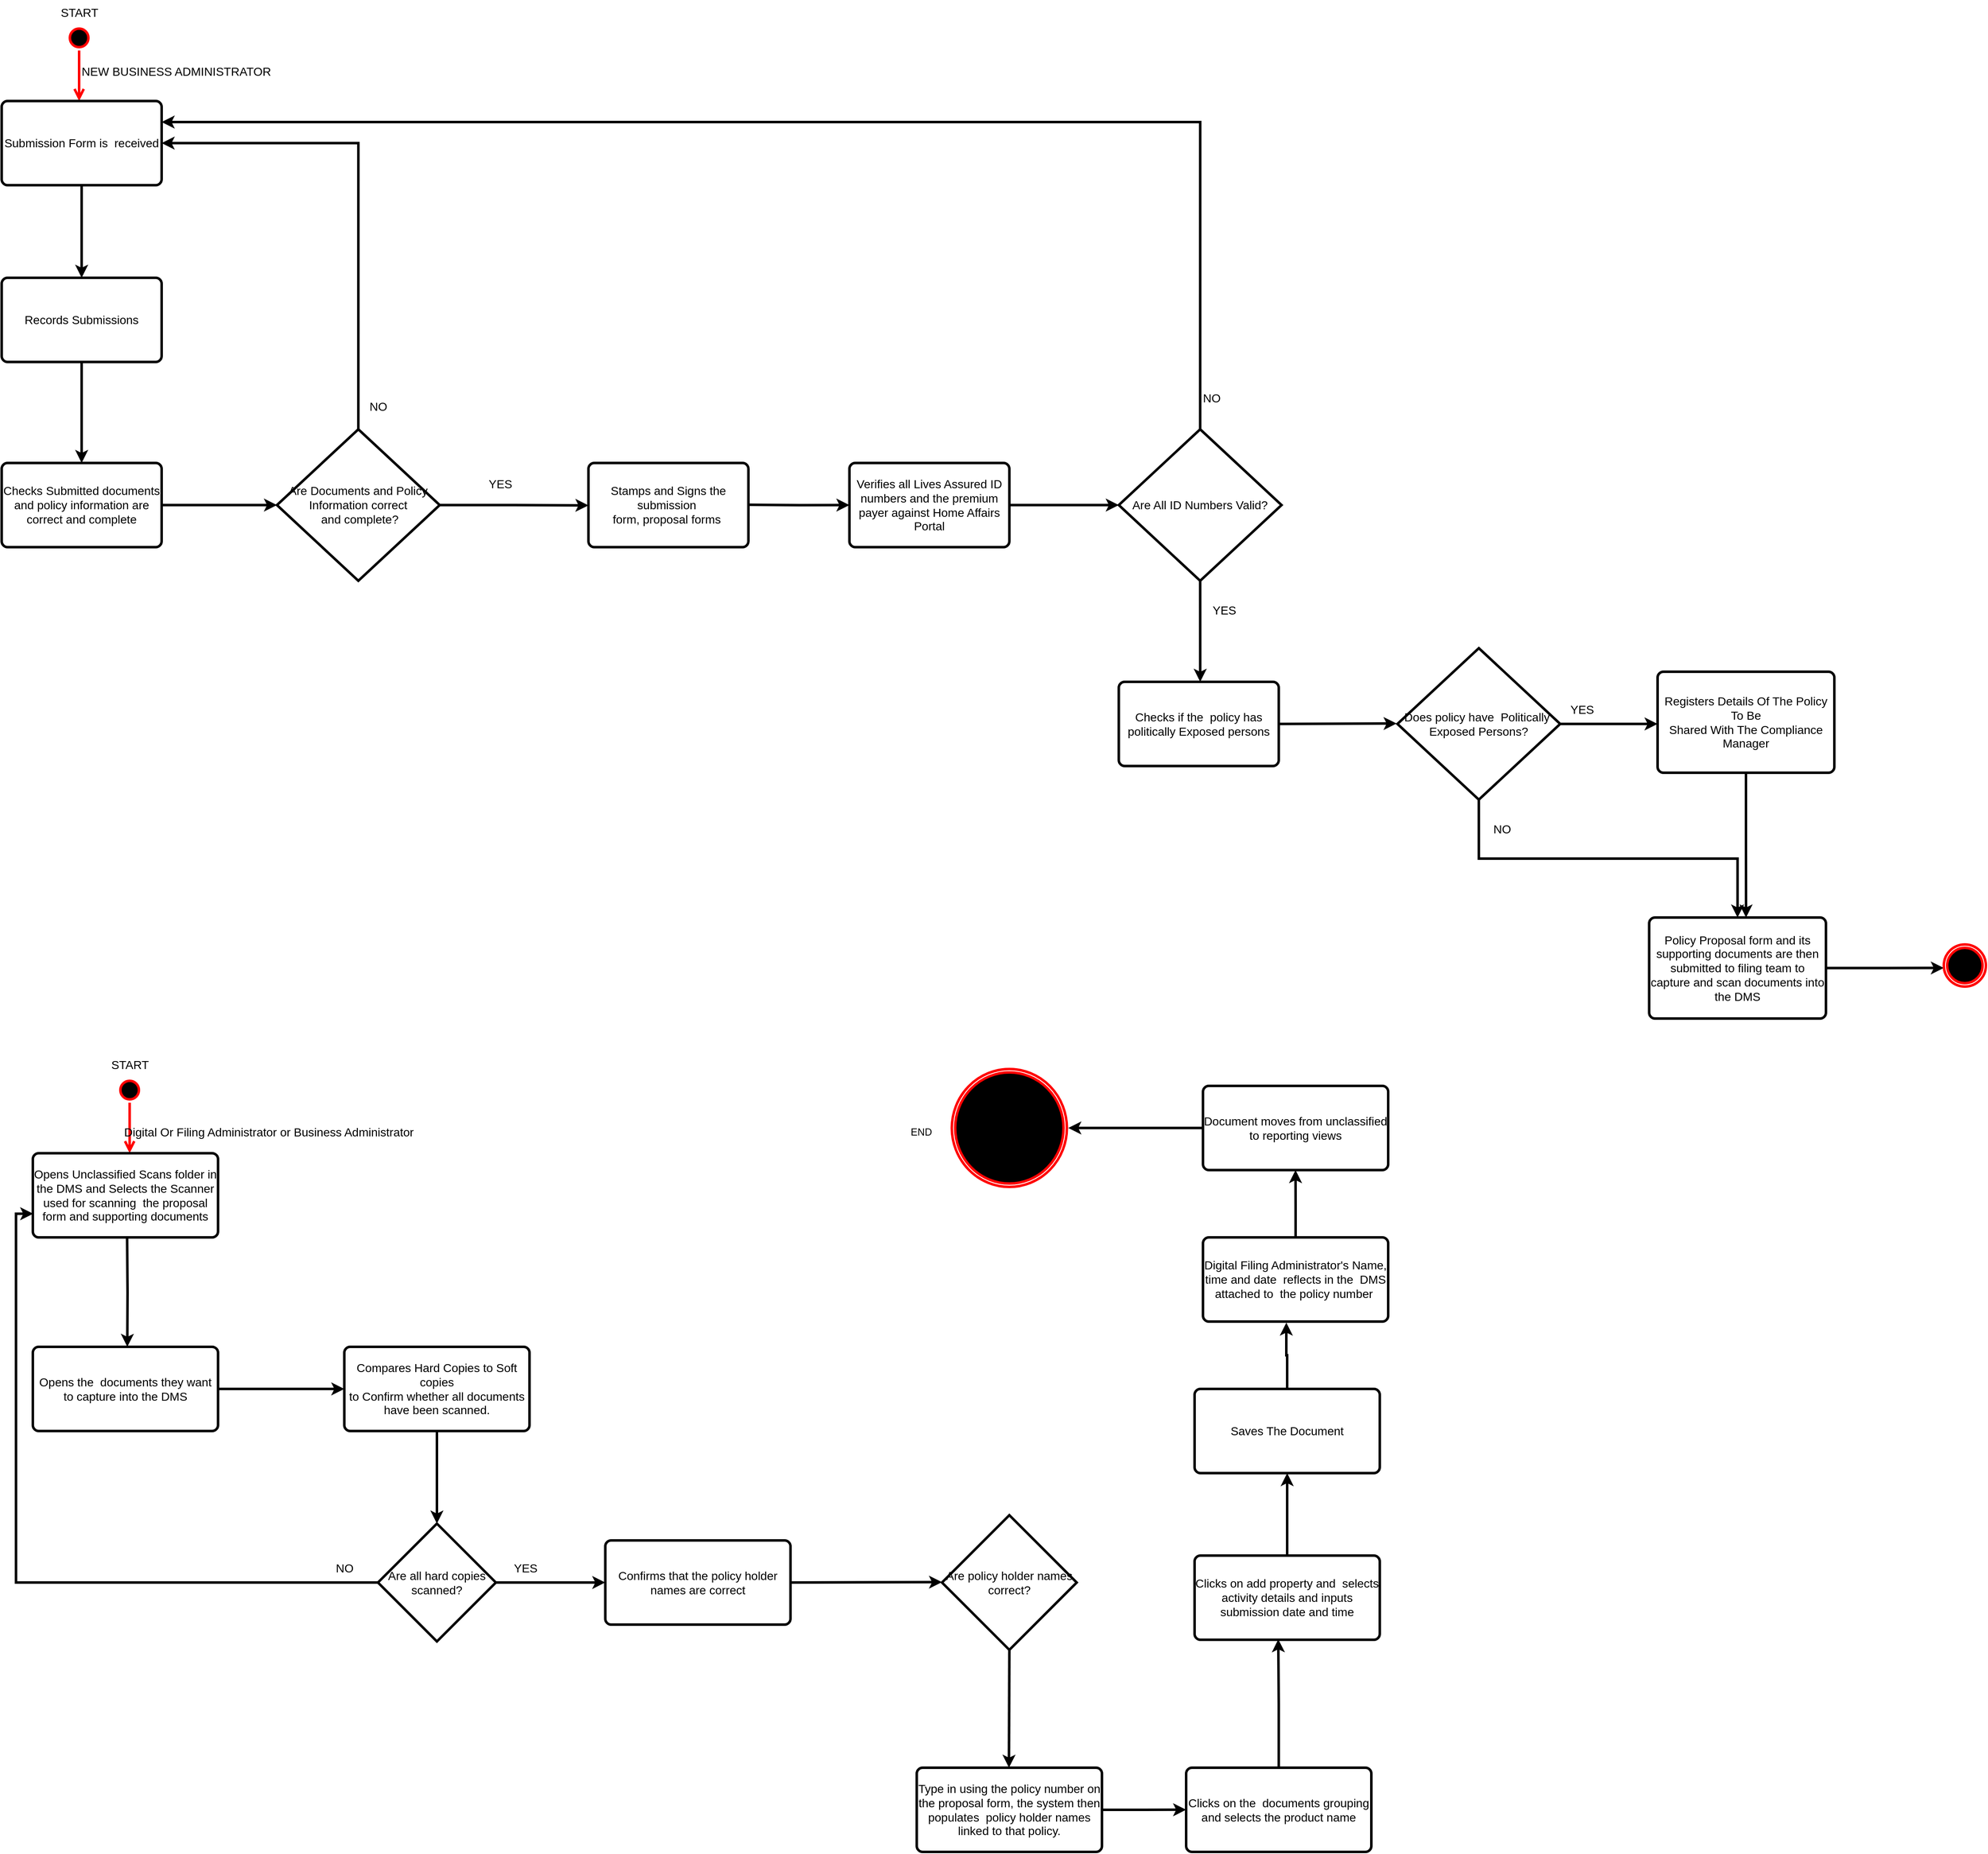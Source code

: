 <mxfile version="24.7.13">
  <diagram name="Page-1" id="kIMUqWYpQiFc0VlccPSC">
    <mxGraphModel dx="2049" dy="1054" grid="1" gridSize="10" guides="1" tooltips="1" connect="1" arrows="1" fold="1" page="1" pageScale="1" pageWidth="3300" pageHeight="4681" math="0" shadow="0">
      <root>
        <mxCell id="0" />
        <mxCell id="1" parent="0" />
        <mxCell id="J4y9EGVyNrogMtyehgwq-1" value="" style="ellipse;html=1;shape=startState;fillColor=#000000;strokeColor=#ff0000;strokeWidth=3;fontSize=14;" parent="1" vertex="1">
          <mxGeometry x="630" y="100" width="30" height="30" as="geometry" />
        </mxCell>
        <mxCell id="J4y9EGVyNrogMtyehgwq-2" value="" style="edgeStyle=orthogonalEdgeStyle;html=1;verticalAlign=bottom;endArrow=open;endSize=8;strokeColor=#ff0000;rounded=0;strokeWidth=3;fontSize=14;" parent="1" source="J4y9EGVyNrogMtyehgwq-1" edge="1">
          <mxGeometry relative="1" as="geometry">
            <mxPoint x="645" y="190" as="targetPoint" />
          </mxGeometry>
        </mxCell>
        <mxCell id="J4y9EGVyNrogMtyehgwq-3" value="START" style="text;html=1;align=center;verticalAlign=middle;resizable=0;points=[];autosize=1;strokeColor=none;fillColor=none;strokeWidth=3;fontSize=14;" parent="1" vertex="1">
          <mxGeometry x="610" y="70" width="70" height="30" as="geometry" />
        </mxCell>
        <mxCell id="J4y9EGVyNrogMtyehgwq-5" value="NEW BUSINESS ADMINISTRATOR" style="text;html=1;align=center;verticalAlign=middle;resizable=0;points=[];autosize=1;strokeColor=none;fillColor=none;strokeWidth=3;fontSize=14;" parent="1" vertex="1">
          <mxGeometry x="635" y="140" width="250" height="30" as="geometry" />
        </mxCell>
        <mxCell id="J4y9EGVyNrogMtyehgwq-8" style="edgeStyle=orthogonalEdgeStyle;rounded=0;orthogonalLoop=1;jettySize=auto;html=1;exitX=0.5;exitY=1;exitDx=0;exitDy=0;strokeWidth=3;fontSize=14;" parent="1" source="J4y9EGVyNrogMtyehgwq-6" edge="1">
          <mxGeometry relative="1" as="geometry">
            <mxPoint x="648" y="400" as="targetPoint" />
          </mxGeometry>
        </mxCell>
        <mxCell id="J4y9EGVyNrogMtyehgwq-6" value="Submission Form is&amp;nbsp; received" style="rounded=1;whiteSpace=wrap;html=1;absoluteArcSize=1;arcSize=14;strokeWidth=3;fontSize=14;" parent="1" vertex="1">
          <mxGeometry x="553" y="190" width="190" height="100" as="geometry" />
        </mxCell>
        <mxCell id="J4y9EGVyNrogMtyehgwq-10" style="edgeStyle=orthogonalEdgeStyle;rounded=0;orthogonalLoop=1;jettySize=auto;html=1;exitX=0.5;exitY=1;exitDx=0;exitDy=0;strokeWidth=3;fontSize=14;" parent="1" source="J4y9EGVyNrogMtyehgwq-9" edge="1">
          <mxGeometry relative="1" as="geometry">
            <mxPoint x="648" y="620" as="targetPoint" />
          </mxGeometry>
        </mxCell>
        <mxCell id="J4y9EGVyNrogMtyehgwq-9" value="Records Submissions" style="rounded=1;whiteSpace=wrap;html=1;absoluteArcSize=1;arcSize=14;strokeWidth=3;fontSize=14;" parent="1" vertex="1">
          <mxGeometry x="553" y="400" width="190" height="100" as="geometry" />
        </mxCell>
        <mxCell id="J4y9EGVyNrogMtyehgwq-12" style="edgeStyle=orthogonalEdgeStyle;rounded=0;orthogonalLoop=1;jettySize=auto;html=1;exitX=1;exitY=0.5;exitDx=0;exitDy=0;strokeWidth=3;fontSize=14;" parent="1" source="J4y9EGVyNrogMtyehgwq-11" edge="1">
          <mxGeometry relative="1" as="geometry">
            <mxPoint x="880" y="670" as="targetPoint" />
          </mxGeometry>
        </mxCell>
        <mxCell id="J4y9EGVyNrogMtyehgwq-11" value="Checks Submitted documents and policy information are correct and complete" style="rounded=1;whiteSpace=wrap;html=1;absoluteArcSize=1;arcSize=14;strokeWidth=3;fontSize=14;" parent="1" vertex="1">
          <mxGeometry x="553" y="620" width="190" height="100" as="geometry" />
        </mxCell>
        <mxCell id="J4y9EGVyNrogMtyehgwq-14" style="edgeStyle=orthogonalEdgeStyle;rounded=0;orthogonalLoop=1;jettySize=auto;html=1;exitX=0.5;exitY=0;exitDx=0;exitDy=0;exitPerimeter=0;entryX=1;entryY=0.5;entryDx=0;entryDy=0;strokeWidth=3;fontSize=14;" parent="1" source="J4y9EGVyNrogMtyehgwq-13" target="J4y9EGVyNrogMtyehgwq-6" edge="1">
          <mxGeometry relative="1" as="geometry" />
        </mxCell>
        <mxCell id="J4y9EGVyNrogMtyehgwq-16" style="edgeStyle=orthogonalEdgeStyle;rounded=0;orthogonalLoop=1;jettySize=auto;html=1;exitX=1;exitY=0.5;exitDx=0;exitDy=0;exitPerimeter=0;strokeWidth=3;fontSize=14;" parent="1" source="J4y9EGVyNrogMtyehgwq-13" edge="1">
          <mxGeometry relative="1" as="geometry">
            <mxPoint x="1250" y="670.368" as="targetPoint" />
          </mxGeometry>
        </mxCell>
        <mxCell id="J4y9EGVyNrogMtyehgwq-13" value="Are Documents and Policy Information correct&lt;br style=&quot;font-size: 14px;&quot;&gt;&amp;nbsp;and complete?" style="strokeWidth=3;html=1;shape=mxgraph.flowchart.decision;whiteSpace=wrap;fontSize=14;" parent="1" vertex="1">
          <mxGeometry x="880" y="580" width="193.33" height="180" as="geometry" />
        </mxCell>
        <mxCell id="J4y9EGVyNrogMtyehgwq-15" value="NO" style="text;html=1;align=center;verticalAlign=middle;resizable=0;points=[];autosize=1;strokeColor=none;fillColor=none;strokeWidth=3;fontSize=14;" parent="1" vertex="1">
          <mxGeometry x="980" y="538" width="40" height="30" as="geometry" />
        </mxCell>
        <mxCell id="J4y9EGVyNrogMtyehgwq-17" value="Stamps and Signs the submission&amp;nbsp;&lt;br style=&quot;font-size: 14px;&quot;&gt;form, proposal forms&amp;nbsp;" style="rounded=1;whiteSpace=wrap;html=1;absoluteArcSize=1;arcSize=14;strokeWidth=3;fontSize=14;" parent="1" vertex="1">
          <mxGeometry x="1250" y="620" width="190" height="100" as="geometry" />
        </mxCell>
        <mxCell id="J4y9EGVyNrogMtyehgwq-19" value="YES" style="text;html=1;align=center;verticalAlign=middle;resizable=0;points=[];autosize=1;strokeColor=none;fillColor=none;strokeWidth=3;fontSize=14;" parent="1" vertex="1">
          <mxGeometry x="1120" y="630" width="50" height="30" as="geometry" />
        </mxCell>
        <mxCell id="J4y9EGVyNrogMtyehgwq-23" style="edgeStyle=orthogonalEdgeStyle;rounded=0;orthogonalLoop=1;jettySize=auto;html=1;exitX=1;exitY=0.5;exitDx=0;exitDy=0;strokeWidth=3;fontSize=14;" parent="1" source="J4y9EGVyNrogMtyehgwq-20" edge="1">
          <mxGeometry relative="1" as="geometry">
            <mxPoint x="1880" y="670" as="targetPoint" />
          </mxGeometry>
        </mxCell>
        <mxCell id="J4y9EGVyNrogMtyehgwq-20" value="Verifies all Lives Assured ID numbers and the premium payer against Home Affairs Portal" style="rounded=1;whiteSpace=wrap;html=1;absoluteArcSize=1;arcSize=14;strokeWidth=3;fontSize=14;" parent="1" vertex="1">
          <mxGeometry x="1560" y="620" width="190" height="100" as="geometry" />
        </mxCell>
        <mxCell id="J4y9EGVyNrogMtyehgwq-21" style="edgeStyle=orthogonalEdgeStyle;rounded=0;orthogonalLoop=1;jettySize=auto;html=1;exitX=1;exitY=0.5;exitDx=0;exitDy=0;exitPerimeter=0;strokeWidth=3;fontSize=14;" parent="1" edge="1">
          <mxGeometry relative="1" as="geometry">
            <mxPoint x="1560" y="670" as="targetPoint" />
            <mxPoint x="1440" y="669.57" as="sourcePoint" />
          </mxGeometry>
        </mxCell>
        <mxCell id="J4y9EGVyNrogMtyehgwq-25" style="edgeStyle=orthogonalEdgeStyle;rounded=0;orthogonalLoop=1;jettySize=auto;html=1;exitX=0.5;exitY=0;exitDx=0;exitDy=0;exitPerimeter=0;entryX=1;entryY=0.25;entryDx=0;entryDy=0;strokeWidth=3;fontSize=14;" parent="1" source="J4y9EGVyNrogMtyehgwq-24" target="J4y9EGVyNrogMtyehgwq-6" edge="1">
          <mxGeometry relative="1" as="geometry" />
        </mxCell>
        <mxCell id="J4y9EGVyNrogMtyehgwq-30" style="edgeStyle=orthogonalEdgeStyle;rounded=0;orthogonalLoop=1;jettySize=auto;html=1;exitX=0.5;exitY=1;exitDx=0;exitDy=0;exitPerimeter=0;strokeWidth=3;fontSize=14;" parent="1" source="J4y9EGVyNrogMtyehgwq-24" target="J4y9EGVyNrogMtyehgwq-27" edge="1">
          <mxGeometry relative="1" as="geometry">
            <Array as="points">
              <mxPoint x="1977" y="840" />
              <mxPoint x="1977" y="840" />
            </Array>
          </mxGeometry>
        </mxCell>
        <mxCell id="J4y9EGVyNrogMtyehgwq-24" value="Are All ID Numbers Valid?" style="strokeWidth=3;html=1;shape=mxgraph.flowchart.decision;whiteSpace=wrap;fontSize=14;" parent="1" vertex="1">
          <mxGeometry x="1880" y="580" width="193.33" height="180" as="geometry" />
        </mxCell>
        <mxCell id="J4y9EGVyNrogMtyehgwq-26" value="NO" style="text;html=1;align=center;verticalAlign=middle;resizable=0;points=[];autosize=1;strokeColor=none;fillColor=none;strokeWidth=3;fontSize=14;" parent="1" vertex="1">
          <mxGeometry x="1970" y="528" width="40" height="30" as="geometry" />
        </mxCell>
        <mxCell id="J4y9EGVyNrogMtyehgwq-32" style="edgeStyle=orthogonalEdgeStyle;rounded=0;orthogonalLoop=1;jettySize=auto;html=1;exitX=1;exitY=0.5;exitDx=0;exitDy=0;strokeWidth=3;fontSize=14;" parent="1" source="J4y9EGVyNrogMtyehgwq-27" edge="1">
          <mxGeometry relative="1" as="geometry">
            <mxPoint x="2210" y="929.5" as="targetPoint" />
          </mxGeometry>
        </mxCell>
        <mxCell id="J4y9EGVyNrogMtyehgwq-27" value="Checks if the&amp;nbsp; policy has politically Exposed persons" style="rounded=1;whiteSpace=wrap;html=1;absoluteArcSize=1;arcSize=14;strokeWidth=3;fontSize=14;" parent="1" vertex="1">
          <mxGeometry x="1880" y="880" width="190" height="100" as="geometry" />
        </mxCell>
        <mxCell id="J4y9EGVyNrogMtyehgwq-31" value="YES" style="text;html=1;align=center;verticalAlign=middle;resizable=0;points=[];autosize=1;strokeColor=none;fillColor=none;strokeWidth=3;fontSize=14;" parent="1" vertex="1">
          <mxGeometry x="1980" y="780" width="50" height="30" as="geometry" />
        </mxCell>
        <mxCell id="J4y9EGVyNrogMtyehgwq-35" style="edgeStyle=orthogonalEdgeStyle;rounded=0;orthogonalLoop=1;jettySize=auto;html=1;exitX=1;exitY=0.5;exitDx=0;exitDy=0;exitPerimeter=0;strokeWidth=3;fontSize=14;" parent="1" source="J4y9EGVyNrogMtyehgwq-34" edge="1">
          <mxGeometry relative="1" as="geometry">
            <mxPoint x="2520" y="930" as="targetPoint" />
          </mxGeometry>
        </mxCell>
        <mxCell id="J4y9EGVyNrogMtyehgwq-42" style="edgeStyle=orthogonalEdgeStyle;rounded=0;orthogonalLoop=1;jettySize=auto;html=1;exitX=0.5;exitY=1;exitDx=0;exitDy=0;exitPerimeter=0;strokeWidth=3;fontSize=14;" parent="1" source="J4y9EGVyNrogMtyehgwq-34" target="J4y9EGVyNrogMtyehgwq-41" edge="1">
          <mxGeometry relative="1" as="geometry" />
        </mxCell>
        <mxCell id="J4y9EGVyNrogMtyehgwq-34" value="Does policy have&amp;nbsp; Politically&amp;nbsp;&lt;br style=&quot;font-size: 14px;&quot;&gt;Exposed Persons?" style="strokeWidth=3;html=1;shape=mxgraph.flowchart.decision;whiteSpace=wrap;fontSize=14;" parent="1" vertex="1">
          <mxGeometry x="2211" y="840" width="193.33" height="180" as="geometry" />
        </mxCell>
        <mxCell id="J4y9EGVyNrogMtyehgwq-37" value="YES" style="text;html=1;align=center;verticalAlign=middle;resizable=0;points=[];autosize=1;strokeColor=none;fillColor=none;strokeWidth=3;fontSize=14;" parent="1" vertex="1">
          <mxGeometry x="2405" y="898" width="50" height="30" as="geometry" />
        </mxCell>
        <mxCell id="J4y9EGVyNrogMtyehgwq-38" value="NO" style="text;html=1;align=center;verticalAlign=middle;resizable=0;points=[];autosize=1;strokeColor=none;fillColor=none;strokeWidth=3;fontSize=14;" parent="1" vertex="1">
          <mxGeometry x="2315" y="1040" width="40" height="30" as="geometry" />
        </mxCell>
        <mxCell id="J4y9EGVyNrogMtyehgwq-40" style="edgeStyle=orthogonalEdgeStyle;rounded=0;orthogonalLoop=1;jettySize=auto;html=1;exitX=0.5;exitY=1;exitDx=0;exitDy=0;strokeWidth=3;fontSize=14;" parent="1" source="J4y9EGVyNrogMtyehgwq-39" edge="1">
          <mxGeometry relative="1" as="geometry">
            <mxPoint x="2625.091" y="1160" as="targetPoint" />
          </mxGeometry>
        </mxCell>
        <mxCell id="J4y9EGVyNrogMtyehgwq-39" value="Registers Details Of The Policy To Be&lt;br style=&quot;font-size: 14px;&quot;&gt;Shared With The Compliance&lt;br style=&quot;font-size: 14px;&quot;&gt;Manager" style="rounded=1;whiteSpace=wrap;html=1;absoluteArcSize=1;arcSize=14;strokeWidth=3;fontSize=14;" parent="1" vertex="1">
          <mxGeometry x="2520" y="868" width="210" height="120" as="geometry" />
        </mxCell>
        <mxCell id="J4y9EGVyNrogMtyehgwq-43" style="edgeStyle=orthogonalEdgeStyle;rounded=0;orthogonalLoop=1;jettySize=auto;html=1;exitX=1;exitY=0.5;exitDx=0;exitDy=0;strokeWidth=3;fontSize=14;" parent="1" source="J4y9EGVyNrogMtyehgwq-41" edge="1">
          <mxGeometry relative="1" as="geometry">
            <mxPoint x="2860" y="1219.909" as="targetPoint" />
          </mxGeometry>
        </mxCell>
        <mxCell id="J4y9EGVyNrogMtyehgwq-41" value="Policy Proposal form and its supporting documents are then submitted to filing team to capture and scan documents into the DMS" style="rounded=1;whiteSpace=wrap;html=1;absoluteArcSize=1;arcSize=14;strokeWidth=3;fontSize=14;" parent="1" vertex="1">
          <mxGeometry x="2510" y="1160" width="210" height="120" as="geometry" />
        </mxCell>
        <mxCell id="J4y9EGVyNrogMtyehgwq-44" value="" style="ellipse;html=1;shape=endState;fillColor=#000000;strokeColor=#ff0000;strokeWidth=3;fontSize=14;" parent="1" vertex="1">
          <mxGeometry x="2860" y="1192" width="50" height="50" as="geometry" />
        </mxCell>
        <mxCell id="-HLSnd7ZOLtT-pq4wLqp-1" value="" style="ellipse;html=1;shape=startState;fillColor=#000000;strokeColor=#ff0000;strokeWidth=3;fontSize=14;" vertex="1" parent="1">
          <mxGeometry x="690" y="1350" width="30" height="30" as="geometry" />
        </mxCell>
        <mxCell id="-HLSnd7ZOLtT-pq4wLqp-2" value="" style="edgeStyle=orthogonalEdgeStyle;html=1;verticalAlign=bottom;endArrow=open;endSize=8;strokeColor=#ff0000;rounded=0;strokeWidth=3;fontSize=14;" edge="1" parent="1" source="-HLSnd7ZOLtT-pq4wLqp-1">
          <mxGeometry relative="1" as="geometry">
            <mxPoint x="705" y="1440" as="targetPoint" />
          </mxGeometry>
        </mxCell>
        <mxCell id="-HLSnd7ZOLtT-pq4wLqp-3" value="START" style="text;html=1;align=center;verticalAlign=middle;resizable=0;points=[];autosize=1;strokeColor=none;fillColor=none;strokeWidth=3;fontSize=14;" vertex="1" parent="1">
          <mxGeometry x="670" y="1320" width="70" height="30" as="geometry" />
        </mxCell>
        <mxCell id="-HLSnd7ZOLtT-pq4wLqp-4" style="edgeStyle=orthogonalEdgeStyle;rounded=0;orthogonalLoop=1;jettySize=auto;html=1;exitX=0.5;exitY=1;exitDx=0;exitDy=0;strokeWidth=3;fontSize=14;" edge="1" parent="1">
          <mxGeometry relative="1" as="geometry">
            <mxPoint x="702.2" y="1670" as="targetPoint" />
            <mxPoint x="702" y="1540" as="sourcePoint" />
          </mxGeometry>
        </mxCell>
        <mxCell id="-HLSnd7ZOLtT-pq4wLqp-5" value="Opens Unclassified Scans folder in the DMS and Selects the Scanner used for scanning&amp;nbsp; the proposal form and supporting documents" style="rounded=1;whiteSpace=wrap;html=1;absoluteArcSize=1;arcSize=14;strokeWidth=3;fontSize=14;" vertex="1" parent="1">
          <mxGeometry x="590" y="1440" width="220" height="100" as="geometry" />
        </mxCell>
        <mxCell id="-HLSnd7ZOLtT-pq4wLqp-6" value="Digital Or Filing Administrator or Business Administrator" style="text;html=1;align=center;verticalAlign=middle;resizable=0;points=[];autosize=1;strokeColor=none;fillColor=none;strokeWidth=3;fontSize=14;" vertex="1" parent="1">
          <mxGeometry x="685" y="1400" width="370" height="30" as="geometry" />
        </mxCell>
        <mxCell id="-HLSnd7ZOLtT-pq4wLqp-7" style="edgeStyle=orthogonalEdgeStyle;rounded=0;orthogonalLoop=1;jettySize=auto;html=1;exitX=1;exitY=0.5;exitDx=0;exitDy=0;entryX=0;entryY=0.5;entryDx=0;entryDy=0;strokeWidth=3;fontSize=14;" edge="1" parent="1" source="-HLSnd7ZOLtT-pq4wLqp-8" target="-HLSnd7ZOLtT-pq4wLqp-10">
          <mxGeometry relative="1" as="geometry" />
        </mxCell>
        <mxCell id="-HLSnd7ZOLtT-pq4wLqp-8" value="Opens the&amp;nbsp; documents they want to capture into the DMS" style="rounded=1;whiteSpace=wrap;html=1;absoluteArcSize=1;arcSize=14;strokeWidth=3;fontSize=14;" vertex="1" parent="1">
          <mxGeometry x="590" y="1670" width="220" height="100" as="geometry" />
        </mxCell>
        <mxCell id="-HLSnd7ZOLtT-pq4wLqp-9" style="edgeStyle=orthogonalEdgeStyle;rounded=0;orthogonalLoop=1;jettySize=auto;html=1;exitX=0.5;exitY=1;exitDx=0;exitDy=0;strokeWidth=3;fontSize=14;" edge="1" parent="1" source="-HLSnd7ZOLtT-pq4wLqp-10">
          <mxGeometry relative="1" as="geometry">
            <mxPoint x="1070" y="1880" as="targetPoint" />
          </mxGeometry>
        </mxCell>
        <mxCell id="-HLSnd7ZOLtT-pq4wLqp-10" value="Compares Hard Copies to Soft copies&lt;br style=&quot;font-size: 14px;&quot;&gt;to Confirm whether all documents have been scanned." style="rounded=1;whiteSpace=wrap;html=1;absoluteArcSize=1;arcSize=14;strokeWidth=3;fontSize=14;" vertex="1" parent="1">
          <mxGeometry x="960" y="1670" width="220" height="100" as="geometry" />
        </mxCell>
        <mxCell id="-HLSnd7ZOLtT-pq4wLqp-11" style="edgeStyle=orthogonalEdgeStyle;rounded=0;orthogonalLoop=1;jettySize=auto;html=1;exitX=1;exitY=0.5;exitDx=0;exitDy=0;exitPerimeter=0;strokeWidth=3;fontSize=14;" edge="1" parent="1" source="-HLSnd7ZOLtT-pq4wLqp-12">
          <mxGeometry relative="1" as="geometry">
            <mxPoint x="1270" y="1949.952" as="targetPoint" />
          </mxGeometry>
        </mxCell>
        <mxCell id="-HLSnd7ZOLtT-pq4wLqp-12" value="Are all hard copies&lt;br style=&quot;font-size: 14px;&quot;&gt;scanned?" style="strokeWidth=3;html=1;shape=mxgraph.flowchart.decision;whiteSpace=wrap;fontSize=14;" vertex="1" parent="1">
          <mxGeometry x="1000" y="1880" width="140" height="140" as="geometry" />
        </mxCell>
        <mxCell id="-HLSnd7ZOLtT-pq4wLqp-13" style="edgeStyle=orthogonalEdgeStyle;rounded=0;orthogonalLoop=1;jettySize=auto;html=1;exitX=0;exitY=0.5;exitDx=0;exitDy=0;exitPerimeter=0;entryX=0.002;entryY=0.719;entryDx=0;entryDy=0;entryPerimeter=0;strokeWidth=3;fontSize=14;" edge="1" parent="1" source="-HLSnd7ZOLtT-pq4wLqp-12" target="-HLSnd7ZOLtT-pq4wLqp-5">
          <mxGeometry relative="1" as="geometry" />
        </mxCell>
        <mxCell id="-HLSnd7ZOLtT-pq4wLqp-14" value="NO" style="text;html=1;align=center;verticalAlign=middle;resizable=0;points=[];autosize=1;strokeColor=none;fillColor=none;strokeWidth=3;fontSize=14;" vertex="1" parent="1">
          <mxGeometry x="940" y="1918" width="40" height="30" as="geometry" />
        </mxCell>
        <mxCell id="-HLSnd7ZOLtT-pq4wLqp-15" value="YES" style="text;html=1;align=center;verticalAlign=middle;resizable=0;points=[];autosize=1;strokeColor=none;fillColor=none;strokeWidth=3;fontSize=14;" vertex="1" parent="1">
          <mxGeometry x="1150" y="1918" width="50" height="30" as="geometry" />
        </mxCell>
        <mxCell id="-HLSnd7ZOLtT-pq4wLqp-16" style="edgeStyle=orthogonalEdgeStyle;rounded=0;orthogonalLoop=1;jettySize=auto;html=1;exitX=1;exitY=0.5;exitDx=0;exitDy=0;strokeWidth=3;fontSize=14;" edge="1" parent="1" source="-HLSnd7ZOLtT-pq4wLqp-17">
          <mxGeometry relative="1" as="geometry">
            <mxPoint x="1670" y="1949.5" as="targetPoint" />
          </mxGeometry>
        </mxCell>
        <mxCell id="-HLSnd7ZOLtT-pq4wLqp-17" value="Confirms that the policy holder names are correct" style="rounded=1;whiteSpace=wrap;html=1;absoluteArcSize=1;arcSize=14;strokeWidth=3;fontSize=14;" vertex="1" parent="1">
          <mxGeometry x="1270" y="1900" width="220" height="100" as="geometry" />
        </mxCell>
        <mxCell id="-HLSnd7ZOLtT-pq4wLqp-18" style="edgeStyle=orthogonalEdgeStyle;rounded=0;orthogonalLoop=1;jettySize=auto;html=1;exitX=0.5;exitY=1;exitDx=0;exitDy=0;exitPerimeter=0;strokeWidth=3;fontSize=14;" edge="1" parent="1" source="-HLSnd7ZOLtT-pq4wLqp-19">
          <mxGeometry relative="1" as="geometry">
            <mxPoint x="1749.5" y="2170" as="targetPoint" />
          </mxGeometry>
        </mxCell>
        <mxCell id="-HLSnd7ZOLtT-pq4wLqp-19" value="Are policy holder names&lt;br style=&quot;font-size: 14px;&quot;&gt;correct?" style="strokeWidth=3;html=1;shape=mxgraph.flowchart.decision;whiteSpace=wrap;fontSize=14;" vertex="1" parent="1">
          <mxGeometry x="1670" y="1870" width="160" height="160" as="geometry" />
        </mxCell>
        <mxCell id="-HLSnd7ZOLtT-pq4wLqp-20" style="edgeStyle=orthogonalEdgeStyle;rounded=0;orthogonalLoop=1;jettySize=auto;html=1;exitX=1;exitY=0.5;exitDx=0;exitDy=0;strokeWidth=3;fontSize=14;" edge="1" parent="1" source="-HLSnd7ZOLtT-pq4wLqp-21">
          <mxGeometry relative="1" as="geometry">
            <mxPoint x="1960" y="2219.913" as="targetPoint" />
          </mxGeometry>
        </mxCell>
        <mxCell id="-HLSnd7ZOLtT-pq4wLqp-21" value="Type in using the policy number on the proposal form, the system then populates&amp;nbsp; policy holder names linked to that policy." style="rounded=1;whiteSpace=wrap;html=1;absoluteArcSize=1;arcSize=14;strokeWidth=3;fontSize=14;" vertex="1" parent="1">
          <mxGeometry x="1640" y="2170" width="220" height="100" as="geometry" />
        </mxCell>
        <mxCell id="-HLSnd7ZOLtT-pq4wLqp-22" value="Clicks on the&amp;nbsp; documents grouping and selects the product name" style="rounded=1;whiteSpace=wrap;html=1;absoluteArcSize=1;arcSize=14;strokeWidth=3;fontSize=14;" vertex="1" parent="1">
          <mxGeometry x="1960" y="2170" width="220" height="100" as="geometry" />
        </mxCell>
        <mxCell id="-HLSnd7ZOLtT-pq4wLqp-23" style="edgeStyle=orthogonalEdgeStyle;rounded=0;orthogonalLoop=1;jettySize=auto;html=1;exitX=0.5;exitY=0;exitDx=0;exitDy=0;strokeWidth=3;fontSize=14;" edge="1" parent="1" source="-HLSnd7ZOLtT-pq4wLqp-24" target="-HLSnd7ZOLtT-pq4wLqp-26">
          <mxGeometry relative="1" as="geometry" />
        </mxCell>
        <mxCell id="-HLSnd7ZOLtT-pq4wLqp-24" value="Clicks on add property and&amp;nbsp; selects activity details and inputs submission date and time" style="rounded=1;whiteSpace=wrap;html=1;absoluteArcSize=1;arcSize=14;strokeWidth=3;fontSize=14;" vertex="1" parent="1">
          <mxGeometry x="1970" y="1918" width="220" height="100" as="geometry" />
        </mxCell>
        <mxCell id="-HLSnd7ZOLtT-pq4wLqp-25" style="edgeStyle=orthogonalEdgeStyle;rounded=0;orthogonalLoop=1;jettySize=auto;html=1;entryX=0.452;entryY=0.994;entryDx=0;entryDy=0;entryPerimeter=0;strokeWidth=3;fontSize=14;" edge="1" parent="1" source="-HLSnd7ZOLtT-pq4wLqp-22" target="-HLSnd7ZOLtT-pq4wLqp-24">
          <mxGeometry relative="1" as="geometry" />
        </mxCell>
        <mxCell id="-HLSnd7ZOLtT-pq4wLqp-26" value="Saves The Document" style="rounded=1;whiteSpace=wrap;html=1;absoluteArcSize=1;arcSize=14;strokeWidth=3;fontSize=14;" vertex="1" parent="1">
          <mxGeometry x="1970" y="1720" width="220" height="100" as="geometry" />
        </mxCell>
        <mxCell id="-HLSnd7ZOLtT-pq4wLqp-27" style="edgeStyle=orthogonalEdgeStyle;rounded=0;orthogonalLoop=1;jettySize=auto;html=1;exitX=0.5;exitY=0;exitDx=0;exitDy=0;strokeWidth=3;fontSize=14;" edge="1" parent="1" source="-HLSnd7ZOLtT-pq4wLqp-28">
          <mxGeometry relative="1" as="geometry">
            <mxPoint x="2089.917" y="1460" as="targetPoint" />
          </mxGeometry>
        </mxCell>
        <mxCell id="-HLSnd7ZOLtT-pq4wLqp-28" value="Digital Filing Administrator&#39;s Name, time and date&amp;nbsp; reflects in the&amp;nbsp; DMS attached to&amp;nbsp; the policy number&amp;nbsp;" style="rounded=1;whiteSpace=wrap;html=1;absoluteArcSize=1;arcSize=14;strokeWidth=3;fontSize=14;" vertex="1" parent="1">
          <mxGeometry x="1980" y="1540" width="220" height="100" as="geometry" />
        </mxCell>
        <mxCell id="-HLSnd7ZOLtT-pq4wLqp-29" style="edgeStyle=orthogonalEdgeStyle;rounded=0;orthogonalLoop=1;jettySize=auto;html=1;exitX=0.5;exitY=0;exitDx=0;exitDy=0;entryX=0.45;entryY=1.012;entryDx=0;entryDy=0;entryPerimeter=0;strokeWidth=3;fontSize=14;" edge="1" parent="1" source="-HLSnd7ZOLtT-pq4wLqp-26" target="-HLSnd7ZOLtT-pq4wLqp-28">
          <mxGeometry relative="1" as="geometry" />
        </mxCell>
        <mxCell id="-HLSnd7ZOLtT-pq4wLqp-30" style="edgeStyle=orthogonalEdgeStyle;rounded=0;orthogonalLoop=1;jettySize=auto;html=1;exitX=0;exitY=0.5;exitDx=0;exitDy=0;strokeWidth=3;fontSize=14;" edge="1" parent="1" source="-HLSnd7ZOLtT-pq4wLqp-31">
          <mxGeometry relative="1" as="geometry">
            <mxPoint x="1820" y="1410" as="targetPoint" />
          </mxGeometry>
        </mxCell>
        <mxCell id="-HLSnd7ZOLtT-pq4wLqp-31" value="Document moves from unclassified to reporting views" style="rounded=1;whiteSpace=wrap;html=1;absoluteArcSize=1;arcSize=14;strokeWidth=3;fontSize=14;" vertex="1" parent="1">
          <mxGeometry x="1980" y="1360" width="220" height="100" as="geometry" />
        </mxCell>
        <mxCell id="-HLSnd7ZOLtT-pq4wLqp-32" value="" style="ellipse;html=1;shape=endState;fillColor=#000000;strokeColor=#ff0000;strokeWidth=3;fontSize=14;" vertex="1" parent="1">
          <mxGeometry x="1681.67" y="1340" width="136.67" height="140" as="geometry" />
        </mxCell>
        <mxCell id="-HLSnd7ZOLtT-pq4wLqp-33" value="END" style="text;html=1;align=center;verticalAlign=middle;resizable=0;points=[];autosize=1;strokeColor=none;fillColor=none;" vertex="1" parent="1">
          <mxGeometry x="1620" y="1400" width="50" height="30" as="geometry" />
        </mxCell>
      </root>
    </mxGraphModel>
  </diagram>
</mxfile>
